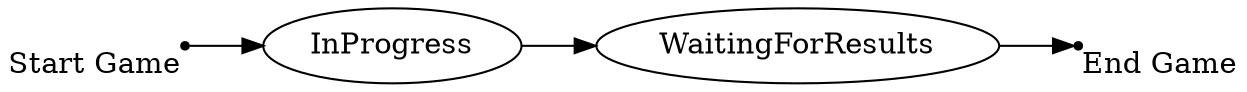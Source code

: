 digraph game_states {
    rankdir=LR
    overlap=scale
    dpi=600

    node [shape=point] Start [xlabel="Start Game"];
    node [shape=oval] InProgress;
    node [shape=oval] WaitingForResults;
    node [shape=point, xlabel="End Game"] EndGame;

    Start -> InProgress;
    InProgress -> WaitingForResults;
    WaitingForResults -> EndGame;
}